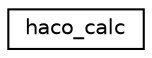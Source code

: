 digraph "Graphical Class Hierarchy"
{
  edge [fontname="Helvetica",fontsize="10",labelfontname="Helvetica",labelfontsize="10"];
  node [fontname="Helvetica",fontsize="10",shape=record];
  rankdir="LR";
  Node1 [label="haco_calc",height=0.2,width=0.4,color="black", fillcolor="white", style="filled",URL="$classhaco__calc.html"];
}
